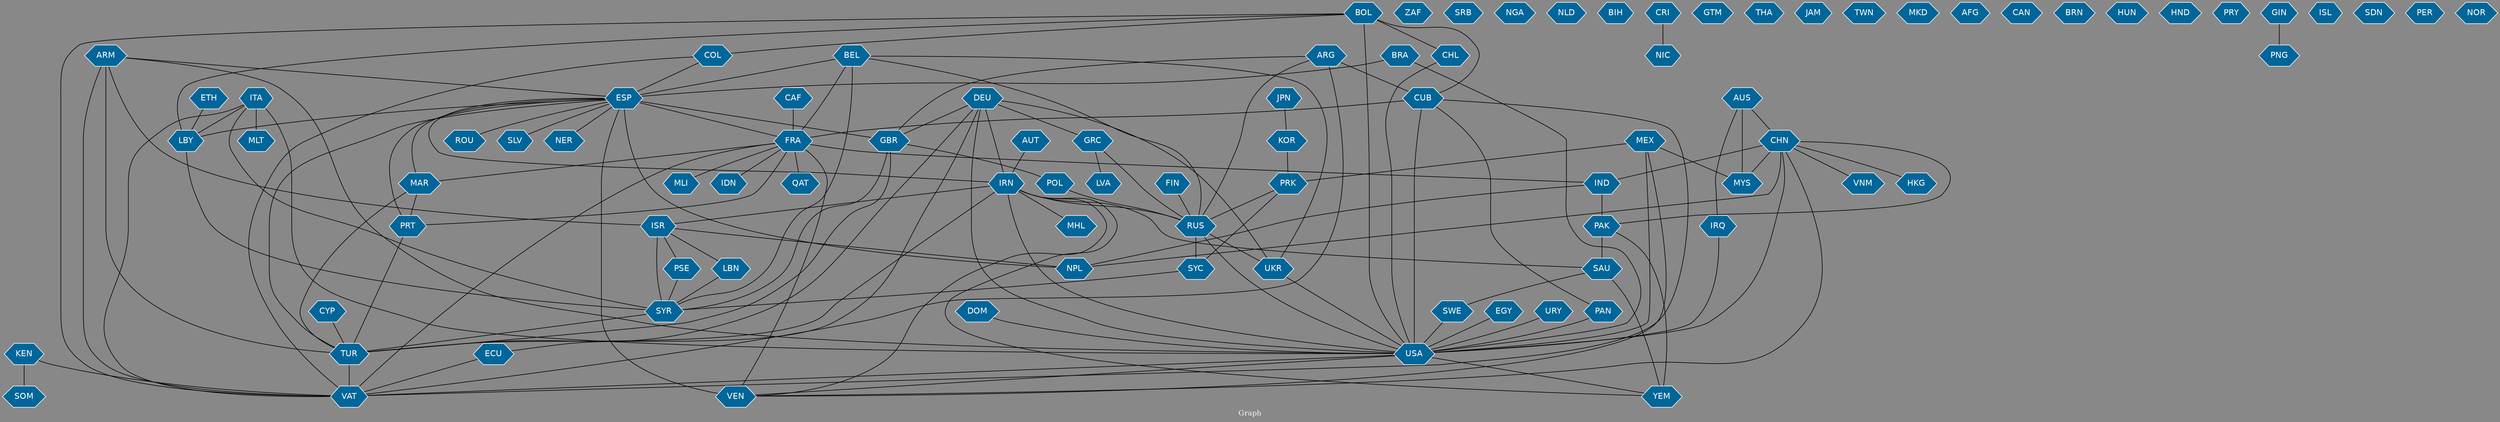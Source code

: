 // Countries together in item graph
graph {
	graph [bgcolor="#888888" fontcolor=white fontsize=12 label="Graph" outputorder=edgesfirst overlap=prism]
	node [color=white fillcolor="#006699" fontcolor=white fontname=Helvetica shape=hexagon style=filled]
	edge [arrowhead=open color=black fontcolor=white fontname=Courier fontsize=12]
		COL [label=COL]
		YEM [label=YEM]
		KEN [label=KEN]
		SOM [label=SOM]
		NPL [label=NPL]
		ARG [label=ARG]
		USA [label=USA]
		IRN [label=IRN]
		CHL [label=CHL]
		FRA [label=FRA]
		ITA [label=ITA]
		CHN [label=CHN]
		GRC [label=GRC]
		DEU [label=DEU]
		VNM [label=VNM]
		SYR [label=SYR]
		IRQ [label=IRQ]
		BRA [label=BRA]
		GBR [label=GBR]
		VAT [label=VAT]
		VEN [label=VEN]
		ESP [label=ESP]
		TUR [label=TUR]
		ZAF [label=ZAF]
		ISR [label=ISR]
		SAU [label=SAU]
		IDN [label=IDN]
		MEX [label=MEX]
		KOR [label=KOR]
		JPN [label=JPN]
		PRK [label=PRK]
		LBY [label=LBY]
		IND [label=IND]
		ARM [label=ARM]
		SRB [label=SRB]
		BEL [label=BEL]
		PRT [label=PRT]
		MAR [label=MAR]
		CAF [label=CAF]
		RUS [label=RUS]
		EGY [label=EGY]
		UKR [label=UKR]
		CUB [label=CUB]
		SYC [label=SYC]
		BOL [label=BOL]
		ECU [label=ECU]
		PSE [label=PSE]
		FIN [label=FIN]
		QAT [label=QAT]
		POL [label=POL]
		HKG [label=HKG]
		URY [label=URY]
		PAK [label=PAK]
		NGA [label=NGA]
		NLD [label=NLD]
		ROU [label=ROU]
		BIH [label=BIH]
		NIC [label=NIC]
		CRI [label=CRI]
		GTM [label=GTM]
		MYS [label=MYS]
		THA [label=THA]
		PAN [label=PAN]
		JAM [label=JAM]
		AUT [label=AUT]
		CYP [label=CYP]
		TWN [label=TWN]
		MLT [label=MLT]
		MKD [label=MKD]
		AFG [label=AFG]
		SWE [label=SWE]
		CAN [label=CAN]
		DOM [label=DOM]
		ETH [label=ETH]
		BRN [label=BRN]
		SLV [label=SLV]
		MHL [label=MHL]
		NER [label=NER]
		AUS [label=AUS]
		HUN [label=HUN]
		HND [label=HND]
		PRY [label=PRY]
		GIN [label=GIN]
		PNG [label=PNG]
		MLI [label=MLI]
		ISL [label=ISL]
		LVA [label=LVA]
		LBN [label=LBN]
		SDN [label=SDN]
		PER [label=PER]
		NOR [label=NOR]
			FRA -- IDN [weight=1]
			COL -- ESP [weight=1]
			SYR -- TUR [weight=2]
			USA -- VAT [weight=2]
			CUB -- PAN [weight=5]
			ETH -- LBY [weight=1]
			CHN -- NPL [weight=2]
			CAF -- FRA [weight=2]
			MEX -- VEN [weight=1]
			ESP -- PRT [weight=1]
			LBY -- SYR [weight=1]
			SAU -- YEM [weight=11]
			BRA -- ESP [weight=3]
			URY -- USA [weight=1]
			SAU -- SWE [weight=1]
			CYP -- TUR [weight=1]
			ARM -- TUR [weight=6]
			COL -- VAT [weight=1]
			FRA -- MAR [weight=1]
			FRA -- IND [weight=1]
			DEU -- GBR [weight=1]
			ESP -- ROU [weight=1]
			BRA -- USA [weight=1]
			ARG -- VAT [weight=3]
			TUR -- VAT [weight=3]
			PRT -- TUR [weight=1]
			IRN -- ISR [weight=8]
			BEL -- FRA [weight=1]
			FRA -- VEN [weight=1]
			ESP -- IRN [weight=1]
			USA -- YEM [weight=3]
			ITA -- MLT [weight=3]
			AUT -- IRN [weight=1]
			ARM -- ISR [weight=1]
			MAR -- TUR [weight=1]
			FRA -- MLI [weight=1]
			BOL -- CUB [weight=1]
			PAK -- YEM [weight=3]
			ISR -- LBN [weight=1]
			MEX -- PRK [weight=1]
			KOR -- PRK [weight=1]
			CHN -- USA [weight=1]
			BOL -- COL [weight=2]
			ESP -- TUR [weight=1]
			IRQ -- USA [weight=1]
			KEN -- VAT [weight=1]
			ESP -- NPL [weight=15]
			DOM -- USA [weight=1]
			CHN -- IND [weight=2]
			AUS -- IRQ [weight=1]
			CHN -- VNM [weight=1]
			EGY -- USA [weight=3]
			IRN -- VEN [weight=1]
			CHN -- VEN [weight=1]
			LBN -- SYR [weight=1]
			UKR -- USA [weight=1]
			DEU -- GRC [weight=3]
			CUB -- VAT [weight=3]
			KEN -- SOM [weight=5]
			ARM -- VAT [weight=6]
			MEX -- MYS [weight=2]
			CHL -- USA [weight=1]
			IRN -- YEM [weight=5]
			BOL -- USA [weight=2]
			ECU -- VAT [weight=1]
			GBR -- SYR [weight=1]
			GRC -- RUS [weight=2]
			IRN -- RUS [weight=6]
			GIN -- PNG [weight=1]
			ISR -- PSE [weight=5]
			IND -- PAK [weight=3]
			ESP -- FRA [weight=1]
			ITA -- SYR [weight=1]
			GRC -- LVA [weight=1]
			IRN -- MHL [weight=1]
			ESP -- VEN [weight=8]
			SWE -- USA [weight=1]
			BOL -- LBY [weight=1]
			DEU -- IRN [weight=2]
			RUS -- UKR [weight=4]
			ITA -- USA [weight=1]
			ARM -- ESP [weight=1]
			IRN -- USA [weight=15]
			GBR -- POL [weight=1]
			IRN -- TUR [weight=3]
			IRN -- SAU [weight=2]
			ESP -- GBR [weight=1]
			ISR -- NPL [weight=1]
			POL -- RUS [weight=2]
			RUS -- SYC [weight=1]
			BEL -- UKR [weight=1]
			ITA -- LBY [weight=3]
			ARG -- RUS [weight=2]
			PRK -- SYC [weight=1]
			MEX -- USA [weight=1]
			DEU -- UKR [weight=2]
			CUB -- FRA [weight=1]
			BOL -- VAT [weight=1]
			DEU -- ECU [weight=1]
			ISR -- SYR [weight=2]
			MAR -- PRT [weight=1]
			ESP -- LBY [weight=4]
			PSE -- SYR [weight=1]
			SYC -- SYR [weight=1]
			JPN -- KOR [weight=1]
			FRA -- VAT [weight=1]
			CHN -- MYS [weight=1]
			ARG -- GBR [weight=1]
			GBR -- TUR [weight=1]
			ESP -- SLV [weight=1]
			BEL -- SYR [weight=2]
			DEU -- TUR [weight=2]
			ARM -- USA [weight=2]
			ITA -- VAT [weight=1]
			RUS -- USA [weight=1]
			FRA -- QAT [weight=3]
			DEU -- USA [weight=3]
			ESP -- NER [weight=1]
			BEL -- RUS [weight=1]
			USA -- VEN [weight=4]
			PAK -- SAU [weight=2]
			CUB -- USA [weight=32]
			FIN -- RUS [weight=1]
			PAN -- USA [weight=6]
			ESP -- MAR [weight=2]
			BOL -- CHL [weight=2]
			BEL -- ESP [weight=1]
			PRK -- RUS [weight=2]
			AUS -- CHN [weight=1]
			CHN -- PAK [weight=1]
			ARG -- CUB [weight=1]
			FRA -- PRT [weight=1]
			IND -- NPL [weight=3]
			CRI -- NIC [weight=3]
			CHN -- HKG [weight=1]
			AUS -- MYS [weight=1]
}